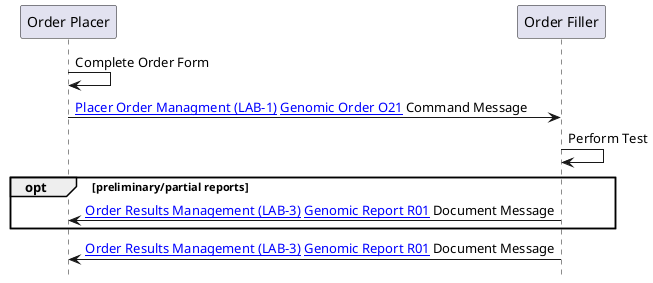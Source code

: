 @startuml

hide footbox

participant "Order Placer" as EPR
participant "Order Filler" as LIMS


EPR -> EPR: Complete Order Form
EPR -> LIMS: [[LAB-1.html Placer Order Managment (LAB-1)]] [[DDD-TestOrder.html Genomic Order O21]] Command Message
LIMS -> LIMS: Perform Test
opt preliminary/partial reports
LIMS -> EPR: [[LAB-3.html Order Results Management (LAB-3)]] [[DDD-TestReport.html Genomic Report R01]] Document Message
end
LIMS -> EPR: [[LAB-3.html Order Results Management (LAB-3)]] [[DDD-TestReport.html Genomic Report R01]] Document Message


@enduml

